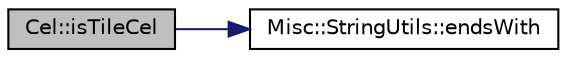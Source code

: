 digraph G
{
  edge [fontname="Helvetica",fontsize="10",labelfontname="Helvetica",labelfontsize="10"];
  node [fontname="Helvetica",fontsize="10",shape=record];
  rankdir="LR";
  Node1 [label="Cel::isTileCel",height=0.2,width=0.4,color="black", fillcolor="grey75", style="filled" fontcolor="black"];
  Node1 -> Node2 [color="midnightblue",fontsize="10",style="solid",fontname="Helvetica"];
  Node2 [label="Misc::StringUtils::endsWith",height=0.2,width=0.4,color="black", fillcolor="white", style="filled",URL="$class_misc_1_1_string_utils.html#a005e8aae82a2b7d2efe99e2dbc275d31"];
}
